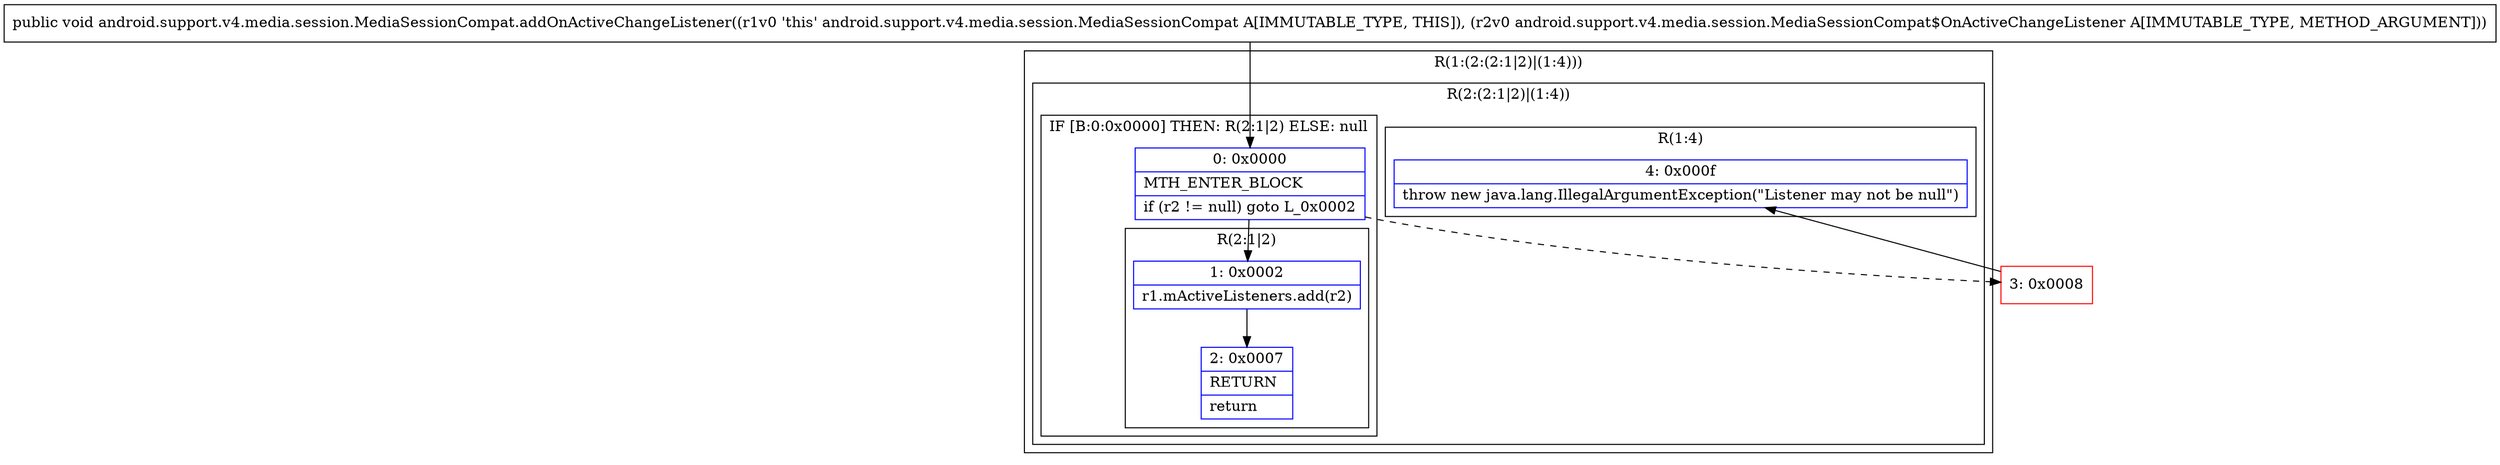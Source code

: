 digraph "CFG forandroid.support.v4.media.session.MediaSessionCompat.addOnActiveChangeListener(Landroid\/support\/v4\/media\/session\/MediaSessionCompat$OnActiveChangeListener;)V" {
subgraph cluster_Region_1245914382 {
label = "R(1:(2:(2:1|2)|(1:4)))";
node [shape=record,color=blue];
subgraph cluster_Region_323202357 {
label = "R(2:(2:1|2)|(1:4))";
node [shape=record,color=blue];
subgraph cluster_IfRegion_1696603663 {
label = "IF [B:0:0x0000] THEN: R(2:1|2) ELSE: null";
node [shape=record,color=blue];
Node_0 [shape=record,label="{0\:\ 0x0000|MTH_ENTER_BLOCK\l|if (r2 != null) goto L_0x0002\l}"];
subgraph cluster_Region_1587826234 {
label = "R(2:1|2)";
node [shape=record,color=blue];
Node_1 [shape=record,label="{1\:\ 0x0002|r1.mActiveListeners.add(r2)\l}"];
Node_2 [shape=record,label="{2\:\ 0x0007|RETURN\l|return\l}"];
}
}
subgraph cluster_Region_219970485 {
label = "R(1:4)";
node [shape=record,color=blue];
Node_4 [shape=record,label="{4\:\ 0x000f|throw new java.lang.IllegalArgumentException(\"Listener may not be null\")\l}"];
}
}
}
Node_3 [shape=record,color=red,label="{3\:\ 0x0008}"];
MethodNode[shape=record,label="{public void android.support.v4.media.session.MediaSessionCompat.addOnActiveChangeListener((r1v0 'this' android.support.v4.media.session.MediaSessionCompat A[IMMUTABLE_TYPE, THIS]), (r2v0 android.support.v4.media.session.MediaSessionCompat$OnActiveChangeListener A[IMMUTABLE_TYPE, METHOD_ARGUMENT])) }"];
MethodNode -> Node_0;
Node_0 -> Node_1;
Node_0 -> Node_3[style=dashed];
Node_1 -> Node_2;
Node_3 -> Node_4;
}

